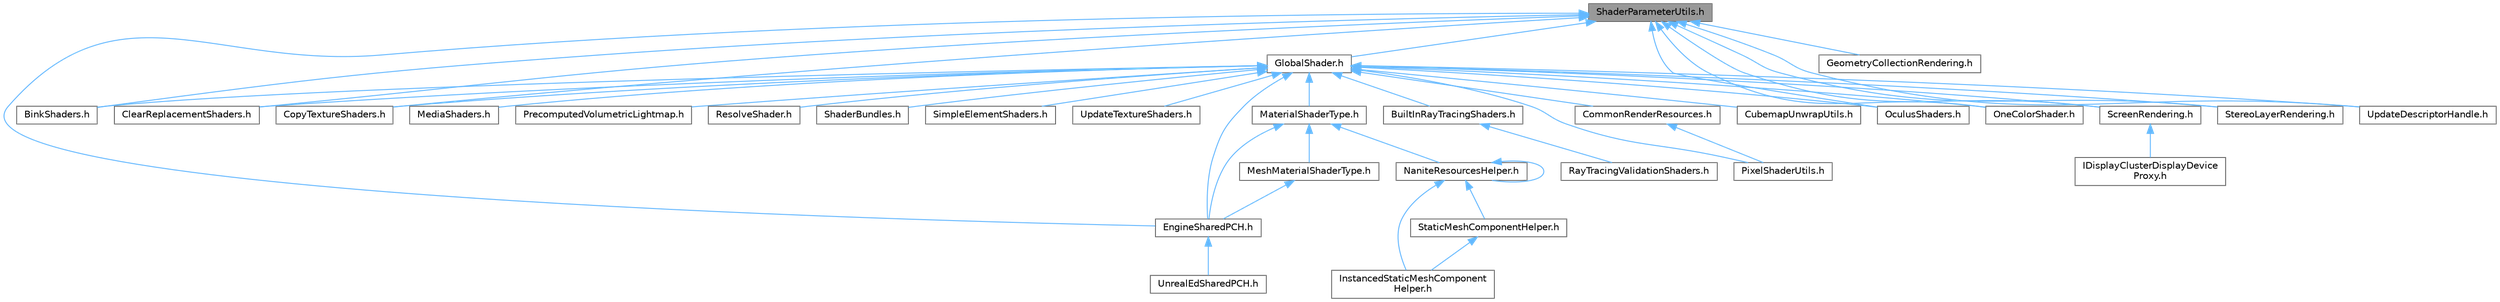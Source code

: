 digraph "ShaderParameterUtils.h"
{
 // INTERACTIVE_SVG=YES
 // LATEX_PDF_SIZE
  bgcolor="transparent";
  edge [fontname=Helvetica,fontsize=10,labelfontname=Helvetica,labelfontsize=10];
  node [fontname=Helvetica,fontsize=10,shape=box,height=0.2,width=0.4];
  Node1 [id="Node000001",label="ShaderParameterUtils.h",height=0.2,width=0.4,color="gray40", fillcolor="grey60", style="filled", fontcolor="black",tooltip=" "];
  Node1 -> Node2 [id="edge1_Node000001_Node000002",dir="back",color="steelblue1",style="solid",tooltip=" "];
  Node2 [id="Node000002",label="BinkShaders.h",height=0.2,width=0.4,color="grey40", fillcolor="white", style="filled",URL="$d8/d97/BinkShaders_8h.html",tooltip=" "];
  Node1 -> Node3 [id="edge2_Node000001_Node000003",dir="back",color="steelblue1",style="solid",tooltip=" "];
  Node3 [id="Node000003",label="ClearReplacementShaders.h",height=0.2,width=0.4,color="grey40", fillcolor="white", style="filled",URL="$d9/d4e/ClearReplacementShaders_8h.html",tooltip=" "];
  Node1 -> Node4 [id="edge3_Node000001_Node000004",dir="back",color="steelblue1",style="solid",tooltip=" "];
  Node4 [id="Node000004",label="CopyTextureShaders.h",height=0.2,width=0.4,color="grey40", fillcolor="white", style="filled",URL="$dc/d7f/CopyTextureShaders_8h.html",tooltip=" "];
  Node1 -> Node5 [id="edge4_Node000001_Node000005",dir="back",color="steelblue1",style="solid",tooltip=" "];
  Node5 [id="Node000005",label="EngineSharedPCH.h",height=0.2,width=0.4,color="grey40", fillcolor="white", style="filled",URL="$dc/dbb/EngineSharedPCH_8h.html",tooltip=" "];
  Node5 -> Node6 [id="edge5_Node000005_Node000006",dir="back",color="steelblue1",style="solid",tooltip=" "];
  Node6 [id="Node000006",label="UnrealEdSharedPCH.h",height=0.2,width=0.4,color="grey40", fillcolor="white", style="filled",URL="$d1/de6/UnrealEdSharedPCH_8h.html",tooltip=" "];
  Node1 -> Node7 [id="edge6_Node000001_Node000007",dir="back",color="steelblue1",style="solid",tooltip=" "];
  Node7 [id="Node000007",label="GeometryCollectionRendering.h",height=0.2,width=0.4,color="grey40", fillcolor="white", style="filled",URL="$dc/d68/GeometryCollectionRendering_8h.html",tooltip=" "];
  Node1 -> Node8 [id="edge7_Node000001_Node000008",dir="back",color="steelblue1",style="solid",tooltip=" "];
  Node8 [id="Node000008",label="GlobalShader.h",height=0.2,width=0.4,color="grey40", fillcolor="white", style="filled",URL="$db/de3/GlobalShader_8h.html",tooltip=" "];
  Node8 -> Node2 [id="edge8_Node000008_Node000002",dir="back",color="steelblue1",style="solid",tooltip=" "];
  Node8 -> Node9 [id="edge9_Node000008_Node000009",dir="back",color="steelblue1",style="solid",tooltip=" "];
  Node9 [id="Node000009",label="BuiltInRayTracingShaders.h",height=0.2,width=0.4,color="grey40", fillcolor="white", style="filled",URL="$d4/d9b/BuiltInRayTracingShaders_8h.html",tooltip=" "];
  Node9 -> Node10 [id="edge10_Node000009_Node000010",dir="back",color="steelblue1",style="solid",tooltip=" "];
  Node10 [id="Node000010",label="RayTracingValidationShaders.h",height=0.2,width=0.4,color="grey40", fillcolor="white", style="filled",URL="$d2/d6c/RayTracingValidationShaders_8h.html",tooltip=" "];
  Node8 -> Node3 [id="edge11_Node000008_Node000003",dir="back",color="steelblue1",style="solid",tooltip=" "];
  Node8 -> Node11 [id="edge12_Node000008_Node000011",dir="back",color="steelblue1",style="solid",tooltip=" "];
  Node11 [id="Node000011",label="CommonRenderResources.h",height=0.2,width=0.4,color="grey40", fillcolor="white", style="filled",URL="$d3/d27/CommonRenderResources_8h.html",tooltip=" "];
  Node11 -> Node12 [id="edge13_Node000011_Node000012",dir="back",color="steelblue1",style="solid",tooltip=" "];
  Node12 [id="Node000012",label="PixelShaderUtils.h",height=0.2,width=0.4,color="grey40", fillcolor="white", style="filled",URL="$d1/dc7/PixelShaderUtils_8h.html",tooltip=" "];
  Node8 -> Node4 [id="edge14_Node000008_Node000004",dir="back",color="steelblue1",style="solid",tooltip=" "];
  Node8 -> Node13 [id="edge15_Node000008_Node000013",dir="back",color="steelblue1",style="solid",tooltip=" "];
  Node13 [id="Node000013",label="CubemapUnwrapUtils.h",height=0.2,width=0.4,color="grey40", fillcolor="white", style="filled",URL="$dd/d68/CubemapUnwrapUtils_8h.html",tooltip=" "];
  Node8 -> Node5 [id="edge16_Node000008_Node000005",dir="back",color="steelblue1",style="solid",tooltip=" "];
  Node8 -> Node14 [id="edge17_Node000008_Node000014",dir="back",color="steelblue1",style="solid",tooltip=" "];
  Node14 [id="Node000014",label="MaterialShaderType.h",height=0.2,width=0.4,color="grey40", fillcolor="white", style="filled",URL="$d9/d8e/MaterialShaderType_8h.html",tooltip=" "];
  Node14 -> Node5 [id="edge18_Node000014_Node000005",dir="back",color="steelblue1",style="solid",tooltip=" "];
  Node14 -> Node15 [id="edge19_Node000014_Node000015",dir="back",color="steelblue1",style="solid",tooltip=" "];
  Node15 [id="Node000015",label="MeshMaterialShaderType.h",height=0.2,width=0.4,color="grey40", fillcolor="white", style="filled",URL="$d1/d45/MeshMaterialShaderType_8h.html",tooltip=" "];
  Node15 -> Node5 [id="edge20_Node000015_Node000005",dir="back",color="steelblue1",style="solid",tooltip=" "];
  Node14 -> Node16 [id="edge21_Node000014_Node000016",dir="back",color="steelblue1",style="solid",tooltip=" "];
  Node16 [id="Node000016",label="NaniteResourcesHelper.h",height=0.2,width=0.4,color="grey40", fillcolor="white", style="filled",URL="$dc/d48/NaniteResourcesHelper_8h.html",tooltip=" "];
  Node16 -> Node17 [id="edge22_Node000016_Node000017",dir="back",color="steelblue1",style="solid",tooltip=" "];
  Node17 [id="Node000017",label="InstancedStaticMeshComponent\lHelper.h",height=0.2,width=0.4,color="grey40", fillcolor="white", style="filled",URL="$dc/dc7/InstancedStaticMeshComponentHelper_8h.html",tooltip=" "];
  Node16 -> Node16 [id="edge23_Node000016_Node000016",dir="back",color="steelblue1",style="solid",tooltip=" "];
  Node16 -> Node18 [id="edge24_Node000016_Node000018",dir="back",color="steelblue1",style="solid",tooltip=" "];
  Node18 [id="Node000018",label="StaticMeshComponentHelper.h",height=0.2,width=0.4,color="grey40", fillcolor="white", style="filled",URL="$dc/dc1/StaticMeshComponentHelper_8h.html",tooltip=" "];
  Node18 -> Node17 [id="edge25_Node000018_Node000017",dir="back",color="steelblue1",style="solid",tooltip=" "];
  Node8 -> Node19 [id="edge26_Node000008_Node000019",dir="back",color="steelblue1",style="solid",tooltip=" "];
  Node19 [id="Node000019",label="MediaShaders.h",height=0.2,width=0.4,color="grey40", fillcolor="white", style="filled",URL="$de/dcb/MediaShaders_8h.html",tooltip=" "];
  Node8 -> Node20 [id="edge27_Node000008_Node000020",dir="back",color="steelblue1",style="solid",tooltip=" "];
  Node20 [id="Node000020",label="OculusShaders.h",height=0.2,width=0.4,color="grey40", fillcolor="white", style="filled",URL="$d5/d66/OculusShaders_8h.html",tooltip=" "];
  Node8 -> Node21 [id="edge28_Node000008_Node000021",dir="back",color="steelblue1",style="solid",tooltip=" "];
  Node21 [id="Node000021",label="OneColorShader.h",height=0.2,width=0.4,color="grey40", fillcolor="white", style="filled",URL="$dc/d2c/OneColorShader_8h.html",tooltip=" "];
  Node8 -> Node12 [id="edge29_Node000008_Node000012",dir="back",color="steelblue1",style="solid",tooltip=" "];
  Node8 -> Node22 [id="edge30_Node000008_Node000022",dir="back",color="steelblue1",style="solid",tooltip=" "];
  Node22 [id="Node000022",label="PrecomputedVolumetricLightmap.h",height=0.2,width=0.4,color="grey40", fillcolor="white", style="filled",URL="$d8/d75/PrecomputedVolumetricLightmap_8h.html",tooltip=" "];
  Node8 -> Node23 [id="edge31_Node000008_Node000023",dir="back",color="steelblue1",style="solid",tooltip=" "];
  Node23 [id="Node000023",label="ResolveShader.h",height=0.2,width=0.4,color="grey40", fillcolor="white", style="filled",URL="$d0/d1c/ResolveShader_8h.html",tooltip=" "];
  Node8 -> Node24 [id="edge32_Node000008_Node000024",dir="back",color="steelblue1",style="solid",tooltip=" "];
  Node24 [id="Node000024",label="ScreenRendering.h",height=0.2,width=0.4,color="grey40", fillcolor="white", style="filled",URL="$d8/d7a/ScreenRendering_8h.html",tooltip=" "];
  Node24 -> Node25 [id="edge33_Node000024_Node000025",dir="back",color="steelblue1",style="solid",tooltip=" "];
  Node25 [id="Node000025",label="IDisplayClusterDisplayDevice\lProxy.h",height=0.2,width=0.4,color="grey40", fillcolor="white", style="filled",URL="$dd/d48/IDisplayClusterDisplayDeviceProxy_8h.html",tooltip=" "];
  Node8 -> Node26 [id="edge34_Node000008_Node000026",dir="back",color="steelblue1",style="solid",tooltip=" "];
  Node26 [id="Node000026",label="ShaderBundles.h",height=0.2,width=0.4,color="grey40", fillcolor="white", style="filled",URL="$d9/d8b/ShaderBundles_8h.html",tooltip=" "];
  Node8 -> Node27 [id="edge35_Node000008_Node000027",dir="back",color="steelblue1",style="solid",tooltip=" "];
  Node27 [id="Node000027",label="SimpleElementShaders.h",height=0.2,width=0.4,color="grey40", fillcolor="white", style="filled",URL="$d3/df4/SimpleElementShaders_8h.html",tooltip=" "];
  Node8 -> Node28 [id="edge36_Node000008_Node000028",dir="back",color="steelblue1",style="solid",tooltip=" "];
  Node28 [id="Node000028",label="StereoLayerRendering.h",height=0.2,width=0.4,color="grey40", fillcolor="white", style="filled",URL="$d9/dee/StereoLayerRendering_8h.html",tooltip=" "];
  Node8 -> Node29 [id="edge37_Node000008_Node000029",dir="back",color="steelblue1",style="solid",tooltip=" "];
  Node29 [id="Node000029",label="UpdateDescriptorHandle.h",height=0.2,width=0.4,color="grey40", fillcolor="white", style="filled",URL="$d4/dfc/UpdateDescriptorHandle_8h.html",tooltip=" "];
  Node8 -> Node30 [id="edge38_Node000008_Node000030",dir="back",color="steelblue1",style="solid",tooltip=" "];
  Node30 [id="Node000030",label="UpdateTextureShaders.h",height=0.2,width=0.4,color="grey40", fillcolor="white", style="filled",URL="$d6/d1e/UpdateTextureShaders_8h.html",tooltip=" "];
  Node1 -> Node20 [id="edge39_Node000001_Node000020",dir="back",color="steelblue1",style="solid",tooltip=" "];
  Node1 -> Node21 [id="edge40_Node000001_Node000021",dir="back",color="steelblue1",style="solid",tooltip=" "];
  Node1 -> Node24 [id="edge41_Node000001_Node000024",dir="back",color="steelblue1",style="solid",tooltip=" "];
  Node1 -> Node28 [id="edge42_Node000001_Node000028",dir="back",color="steelblue1",style="solid",tooltip=" "];
  Node1 -> Node29 [id="edge43_Node000001_Node000029",dir="back",color="steelblue1",style="solid",tooltip=" "];
}
